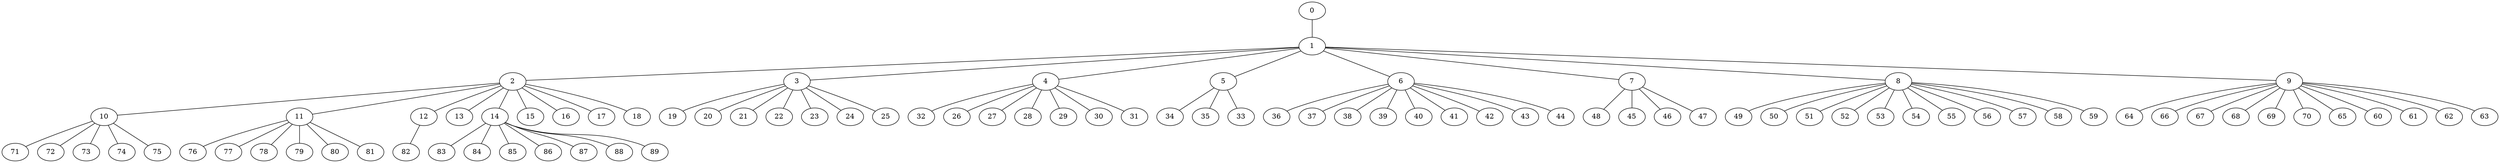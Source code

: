
graph graphname {
    0 -- 1
1 -- 2
1 -- 3
1 -- 4
1 -- 5
1 -- 6
1 -- 7
1 -- 8
1 -- 9
2 -- 10
2 -- 11
2 -- 12
2 -- 13
2 -- 14
2 -- 15
2 -- 16
2 -- 17
2 -- 18
3 -- 19
3 -- 20
3 -- 21
3 -- 22
3 -- 23
3 -- 24
3 -- 25
4 -- 32
4 -- 26
4 -- 27
4 -- 28
4 -- 29
4 -- 30
4 -- 31
5 -- 34
5 -- 35
5 -- 33
6 -- 36
6 -- 37
6 -- 38
6 -- 39
6 -- 40
6 -- 41
6 -- 42
6 -- 43
6 -- 44
7 -- 48
7 -- 45
7 -- 46
7 -- 47
8 -- 49
8 -- 50
8 -- 51
8 -- 52
8 -- 53
8 -- 54
8 -- 55
8 -- 56
8 -- 57
8 -- 58
8 -- 59
9 -- 64
9 -- 66
9 -- 67
9 -- 68
9 -- 69
9 -- 70
9 -- 65
9 -- 60
9 -- 61
9 -- 62
9 -- 63
10 -- 71
10 -- 72
10 -- 73
10 -- 74
10 -- 75
11 -- 76
11 -- 77
11 -- 78
11 -- 79
11 -- 80
11 -- 81
12 -- 82
14 -- 83
14 -- 84
14 -- 85
14 -- 86
14 -- 87
14 -- 88
14 -- 89

}
